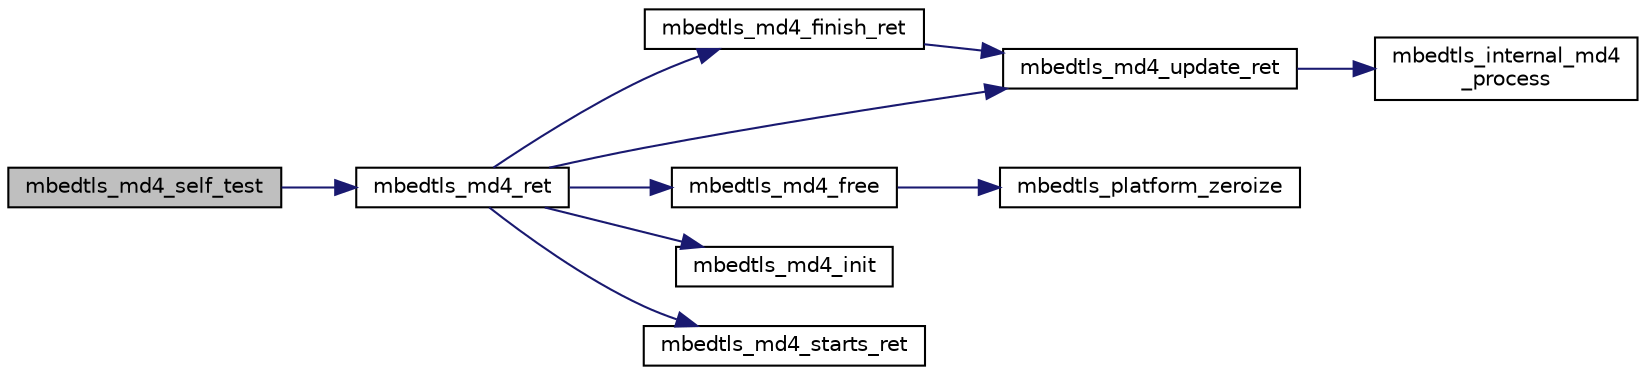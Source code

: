 digraph "mbedtls_md4_self_test"
{
 // LATEX_PDF_SIZE
  edge [fontname="Helvetica",fontsize="10",labelfontname="Helvetica",labelfontsize="10"];
  node [fontname="Helvetica",fontsize="10",shape=record];
  rankdir="LR";
  Node1 [label="mbedtls_md4_self_test",height=0.2,width=0.4,color="black", fillcolor="grey75", style="filled", fontcolor="black",tooltip="Checkup routine."];
  Node1 -> Node2 [color="midnightblue",fontsize="10",style="solid",fontname="Helvetica"];
  Node2 [label="mbedtls_md4_ret",height=0.2,width=0.4,color="black", fillcolor="white", style="filled",URL="$d8/d71/md4_8c.html#a121498a3f27581a1e168229d4c75548f",tooltip="Output = MD4( input buffer )"];
  Node2 -> Node3 [color="midnightblue",fontsize="10",style="solid",fontname="Helvetica"];
  Node3 [label="mbedtls_md4_finish_ret",height=0.2,width=0.4,color="black", fillcolor="white", style="filled",URL="$d8/d71/md4_8c.html#ab1bcf8a20baf1f2ddf532e86393c9a36",tooltip="MD4 final digest."];
  Node3 -> Node4 [color="midnightblue",fontsize="10",style="solid",fontname="Helvetica"];
  Node4 [label="mbedtls_md4_update_ret",height=0.2,width=0.4,color="black", fillcolor="white", style="filled",URL="$d8/d71/md4_8c.html#a8d14a0483b34448d0a6996778216c45b",tooltip="MD4 process buffer."];
  Node4 -> Node5 [color="midnightblue",fontsize="10",style="solid",fontname="Helvetica"];
  Node5 [label="mbedtls_internal_md4\l_process",height=0.2,width=0.4,color="black", fillcolor="white", style="filled",URL="$d8/d71/md4_8c.html#af484c3fb8a49e53c9e721af2d09e7d6f",tooltip="MD4 process data block (internal use only)"];
  Node2 -> Node6 [color="midnightblue",fontsize="10",style="solid",fontname="Helvetica"];
  Node6 [label="mbedtls_md4_free",height=0.2,width=0.4,color="black", fillcolor="white", style="filled",URL="$d8/d71/md4_8c.html#a56a836dc38098767dd9e7f80006ffb6e",tooltip="Clear MD4 context."];
  Node6 -> Node7 [color="midnightblue",fontsize="10",style="solid",fontname="Helvetica"];
  Node7 [label="mbedtls_platform_zeroize",height=0.2,width=0.4,color="black", fillcolor="white", style="filled",URL="$dd/dde/platform__util_8c.html#aa4e36b2c1c58d8ad89e1e11b6ebea2d9",tooltip="Securely zeroize a buffer."];
  Node2 -> Node8 [color="midnightblue",fontsize="10",style="solid",fontname="Helvetica"];
  Node8 [label="mbedtls_md4_init",height=0.2,width=0.4,color="black", fillcolor="white", style="filled",URL="$d8/d71/md4_8c.html#abfef5f8247f877eeb22a8a4c50b113bf",tooltip="Initialize MD4 context."];
  Node2 -> Node9 [color="midnightblue",fontsize="10",style="solid",fontname="Helvetica"];
  Node9 [label="mbedtls_md4_starts_ret",height=0.2,width=0.4,color="black", fillcolor="white", style="filled",URL="$d8/d71/md4_8c.html#a2490d34c64487efd1820c0eca963408f",tooltip="MD4 context setup."];
  Node2 -> Node4 [color="midnightblue",fontsize="10",style="solid",fontname="Helvetica"];
}
